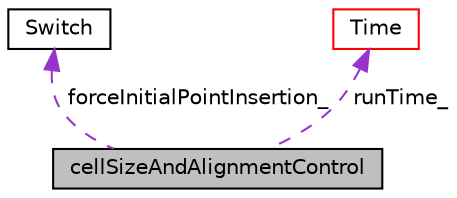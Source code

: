 digraph "cellSizeAndAlignmentControl"
{
  bgcolor="transparent";
  edge [fontname="Helvetica",fontsize="10",labelfontname="Helvetica",labelfontsize="10"];
  node [fontname="Helvetica",fontsize="10",shape=record];
  Node1 [label="cellSizeAndAlignmentControl",height=0.2,width=0.4,color="black", fillcolor="grey75", style="filled", fontcolor="black"];
  Node2 -> Node1 [dir="back",color="darkorchid3",fontsize="10",style="dashed",label=" forceInitialPointInsertion_" ,fontname="Helvetica"];
  Node2 [label="Switch",height=0.2,width=0.4,color="black",URL="$a02590.html",tooltip="A simple wrapper around bool so that it can be read as a word: true/false, on/off, yes/no, y/n, t/f, or none. "];
  Node3 -> Node1 [dir="back",color="darkorchid3",fontsize="10",style="dashed",label=" runTime_" ,fontname="Helvetica"];
  Node3 [label="Time",height=0.2,width=0.4,color="red",URL="$a02682.html",tooltip="Class to control time during OpenFOAM simulations that is also the top-level objectRegistry. "];
}
